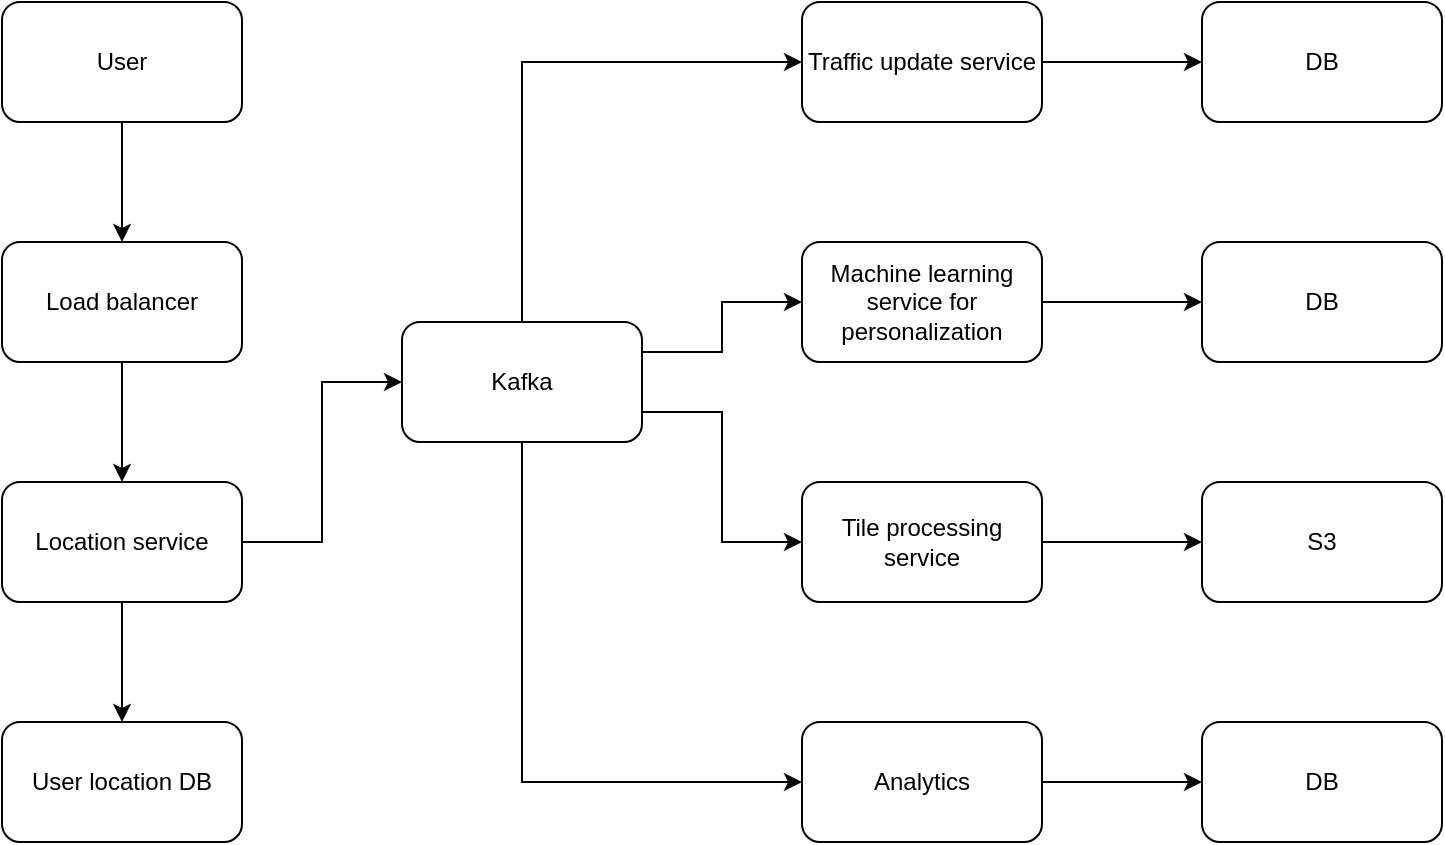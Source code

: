 <mxfile version="24.0.4" type="device">
  <diagram id="Wz8zFK8FeMlCXGv5-y51" name="Page-1">
    <mxGraphModel dx="882" dy="578" grid="1" gridSize="10" guides="1" tooltips="1" connect="1" arrows="1" fold="1" page="1" pageScale="1" pageWidth="850" pageHeight="1100" math="0" shadow="0">
      <root>
        <mxCell id="0" />
        <mxCell id="1" parent="0" />
        <mxCell id="GaMq3TqC_mT-I0wz2Ap9-14" style="edgeStyle=orthogonalEdgeStyle;rounded=0;orthogonalLoop=1;jettySize=auto;html=1;exitX=0.5;exitY=1;exitDx=0;exitDy=0;entryX=0.5;entryY=0;entryDx=0;entryDy=0;" edge="1" parent="1" source="GaMq3TqC_mT-I0wz2Ap9-1" target="GaMq3TqC_mT-I0wz2Ap9-2">
          <mxGeometry relative="1" as="geometry" />
        </mxCell>
        <mxCell id="GaMq3TqC_mT-I0wz2Ap9-1" value="User" style="rounded=1;whiteSpace=wrap;html=1;" vertex="1" parent="1">
          <mxGeometry x="80" y="80" width="120" height="60" as="geometry" />
        </mxCell>
        <mxCell id="GaMq3TqC_mT-I0wz2Ap9-15" style="edgeStyle=orthogonalEdgeStyle;rounded=0;orthogonalLoop=1;jettySize=auto;html=1;exitX=0.5;exitY=1;exitDx=0;exitDy=0;" edge="1" parent="1" source="GaMq3TqC_mT-I0wz2Ap9-2" target="GaMq3TqC_mT-I0wz2Ap9-3">
          <mxGeometry relative="1" as="geometry" />
        </mxCell>
        <mxCell id="GaMq3TqC_mT-I0wz2Ap9-2" value="Load balancer" style="rounded=1;whiteSpace=wrap;html=1;" vertex="1" parent="1">
          <mxGeometry x="80" y="200" width="120" height="60" as="geometry" />
        </mxCell>
        <mxCell id="GaMq3TqC_mT-I0wz2Ap9-16" style="edgeStyle=orthogonalEdgeStyle;rounded=0;orthogonalLoop=1;jettySize=auto;html=1;exitX=0.5;exitY=1;exitDx=0;exitDy=0;" edge="1" parent="1" source="GaMq3TqC_mT-I0wz2Ap9-3" target="GaMq3TqC_mT-I0wz2Ap9-4">
          <mxGeometry relative="1" as="geometry" />
        </mxCell>
        <mxCell id="GaMq3TqC_mT-I0wz2Ap9-17" style="edgeStyle=orthogonalEdgeStyle;rounded=0;orthogonalLoop=1;jettySize=auto;html=1;exitX=1;exitY=0.5;exitDx=0;exitDy=0;entryX=0;entryY=0.5;entryDx=0;entryDy=0;" edge="1" parent="1" source="GaMq3TqC_mT-I0wz2Ap9-3" target="GaMq3TqC_mT-I0wz2Ap9-5">
          <mxGeometry relative="1" as="geometry" />
        </mxCell>
        <mxCell id="GaMq3TqC_mT-I0wz2Ap9-3" value="Location service" style="rounded=1;whiteSpace=wrap;html=1;" vertex="1" parent="1">
          <mxGeometry x="80" y="320" width="120" height="60" as="geometry" />
        </mxCell>
        <mxCell id="GaMq3TqC_mT-I0wz2Ap9-4" value="User location DB" style="rounded=1;whiteSpace=wrap;html=1;" vertex="1" parent="1">
          <mxGeometry x="80" y="440" width="120" height="60" as="geometry" />
        </mxCell>
        <mxCell id="GaMq3TqC_mT-I0wz2Ap9-18" style="edgeStyle=orthogonalEdgeStyle;rounded=0;orthogonalLoop=1;jettySize=auto;html=1;exitX=0.5;exitY=0;exitDx=0;exitDy=0;entryX=0;entryY=0.5;entryDx=0;entryDy=0;" edge="1" parent="1" source="GaMq3TqC_mT-I0wz2Ap9-5" target="GaMq3TqC_mT-I0wz2Ap9-6">
          <mxGeometry relative="1" as="geometry" />
        </mxCell>
        <mxCell id="GaMq3TqC_mT-I0wz2Ap9-19" style="edgeStyle=orthogonalEdgeStyle;rounded=0;orthogonalLoop=1;jettySize=auto;html=1;exitX=0.5;exitY=1;exitDx=0;exitDy=0;entryX=0;entryY=0.5;entryDx=0;entryDy=0;" edge="1" parent="1" source="GaMq3TqC_mT-I0wz2Ap9-5" target="GaMq3TqC_mT-I0wz2Ap9-9">
          <mxGeometry relative="1" as="geometry" />
        </mxCell>
        <mxCell id="GaMq3TqC_mT-I0wz2Ap9-20" style="edgeStyle=orthogonalEdgeStyle;rounded=0;orthogonalLoop=1;jettySize=auto;html=1;exitX=1;exitY=0.75;exitDx=0;exitDy=0;entryX=0;entryY=0.5;entryDx=0;entryDy=0;" edge="1" parent="1" source="GaMq3TqC_mT-I0wz2Ap9-5" target="GaMq3TqC_mT-I0wz2Ap9-8">
          <mxGeometry relative="1" as="geometry" />
        </mxCell>
        <mxCell id="GaMq3TqC_mT-I0wz2Ap9-21" style="edgeStyle=orthogonalEdgeStyle;rounded=0;orthogonalLoop=1;jettySize=auto;html=1;exitX=1;exitY=0.25;exitDx=0;exitDy=0;entryX=0;entryY=0.5;entryDx=0;entryDy=0;" edge="1" parent="1" source="GaMq3TqC_mT-I0wz2Ap9-5" target="GaMq3TqC_mT-I0wz2Ap9-7">
          <mxGeometry relative="1" as="geometry" />
        </mxCell>
        <mxCell id="GaMq3TqC_mT-I0wz2Ap9-5" value="Kafka" style="rounded=1;whiteSpace=wrap;html=1;" vertex="1" parent="1">
          <mxGeometry x="280" y="240" width="120" height="60" as="geometry" />
        </mxCell>
        <mxCell id="GaMq3TqC_mT-I0wz2Ap9-22" style="edgeStyle=orthogonalEdgeStyle;rounded=0;orthogonalLoop=1;jettySize=auto;html=1;exitX=1;exitY=0.5;exitDx=0;exitDy=0;" edge="1" parent="1" source="GaMq3TqC_mT-I0wz2Ap9-6" target="GaMq3TqC_mT-I0wz2Ap9-10">
          <mxGeometry relative="1" as="geometry" />
        </mxCell>
        <mxCell id="GaMq3TqC_mT-I0wz2Ap9-6" value="Traffic update service" style="rounded=1;whiteSpace=wrap;html=1;" vertex="1" parent="1">
          <mxGeometry x="480" y="80" width="120" height="60" as="geometry" />
        </mxCell>
        <mxCell id="GaMq3TqC_mT-I0wz2Ap9-23" style="edgeStyle=orthogonalEdgeStyle;rounded=0;orthogonalLoop=1;jettySize=auto;html=1;exitX=1;exitY=0.5;exitDx=0;exitDy=0;entryX=0;entryY=0.5;entryDx=0;entryDy=0;" edge="1" parent="1" source="GaMq3TqC_mT-I0wz2Ap9-7" target="GaMq3TqC_mT-I0wz2Ap9-11">
          <mxGeometry relative="1" as="geometry" />
        </mxCell>
        <mxCell id="GaMq3TqC_mT-I0wz2Ap9-7" value="Machine learning service for personalization" style="rounded=1;whiteSpace=wrap;html=1;" vertex="1" parent="1">
          <mxGeometry x="480" y="200" width="120" height="60" as="geometry" />
        </mxCell>
        <mxCell id="GaMq3TqC_mT-I0wz2Ap9-24" style="edgeStyle=orthogonalEdgeStyle;rounded=0;orthogonalLoop=1;jettySize=auto;html=1;exitX=1;exitY=0.5;exitDx=0;exitDy=0;entryX=0;entryY=0.5;entryDx=0;entryDy=0;" edge="1" parent="1" source="GaMq3TqC_mT-I0wz2Ap9-8" target="GaMq3TqC_mT-I0wz2Ap9-12">
          <mxGeometry relative="1" as="geometry" />
        </mxCell>
        <mxCell id="GaMq3TqC_mT-I0wz2Ap9-8" value="Tile processing service" style="rounded=1;whiteSpace=wrap;html=1;" vertex="1" parent="1">
          <mxGeometry x="480" y="320" width="120" height="60" as="geometry" />
        </mxCell>
        <mxCell id="GaMq3TqC_mT-I0wz2Ap9-25" style="edgeStyle=orthogonalEdgeStyle;rounded=0;orthogonalLoop=1;jettySize=auto;html=1;exitX=1;exitY=0.5;exitDx=0;exitDy=0;entryX=0;entryY=0.5;entryDx=0;entryDy=0;" edge="1" parent="1" source="GaMq3TqC_mT-I0wz2Ap9-9" target="GaMq3TqC_mT-I0wz2Ap9-13">
          <mxGeometry relative="1" as="geometry" />
        </mxCell>
        <mxCell id="GaMq3TqC_mT-I0wz2Ap9-9" value="Analytics" style="rounded=1;whiteSpace=wrap;html=1;" vertex="1" parent="1">
          <mxGeometry x="480" y="440" width="120" height="60" as="geometry" />
        </mxCell>
        <mxCell id="GaMq3TqC_mT-I0wz2Ap9-10" value="DB" style="rounded=1;whiteSpace=wrap;html=1;" vertex="1" parent="1">
          <mxGeometry x="680" y="80" width="120" height="60" as="geometry" />
        </mxCell>
        <mxCell id="GaMq3TqC_mT-I0wz2Ap9-11" value="DB" style="rounded=1;whiteSpace=wrap;html=1;" vertex="1" parent="1">
          <mxGeometry x="680" y="200" width="120" height="60" as="geometry" />
        </mxCell>
        <mxCell id="GaMq3TqC_mT-I0wz2Ap9-12" value="S3" style="rounded=1;whiteSpace=wrap;html=1;" vertex="1" parent="1">
          <mxGeometry x="680" y="320" width="120" height="60" as="geometry" />
        </mxCell>
        <mxCell id="GaMq3TqC_mT-I0wz2Ap9-13" value="DB" style="rounded=1;whiteSpace=wrap;html=1;" vertex="1" parent="1">
          <mxGeometry x="680" y="440" width="120" height="60" as="geometry" />
        </mxCell>
      </root>
    </mxGraphModel>
  </diagram>
</mxfile>
